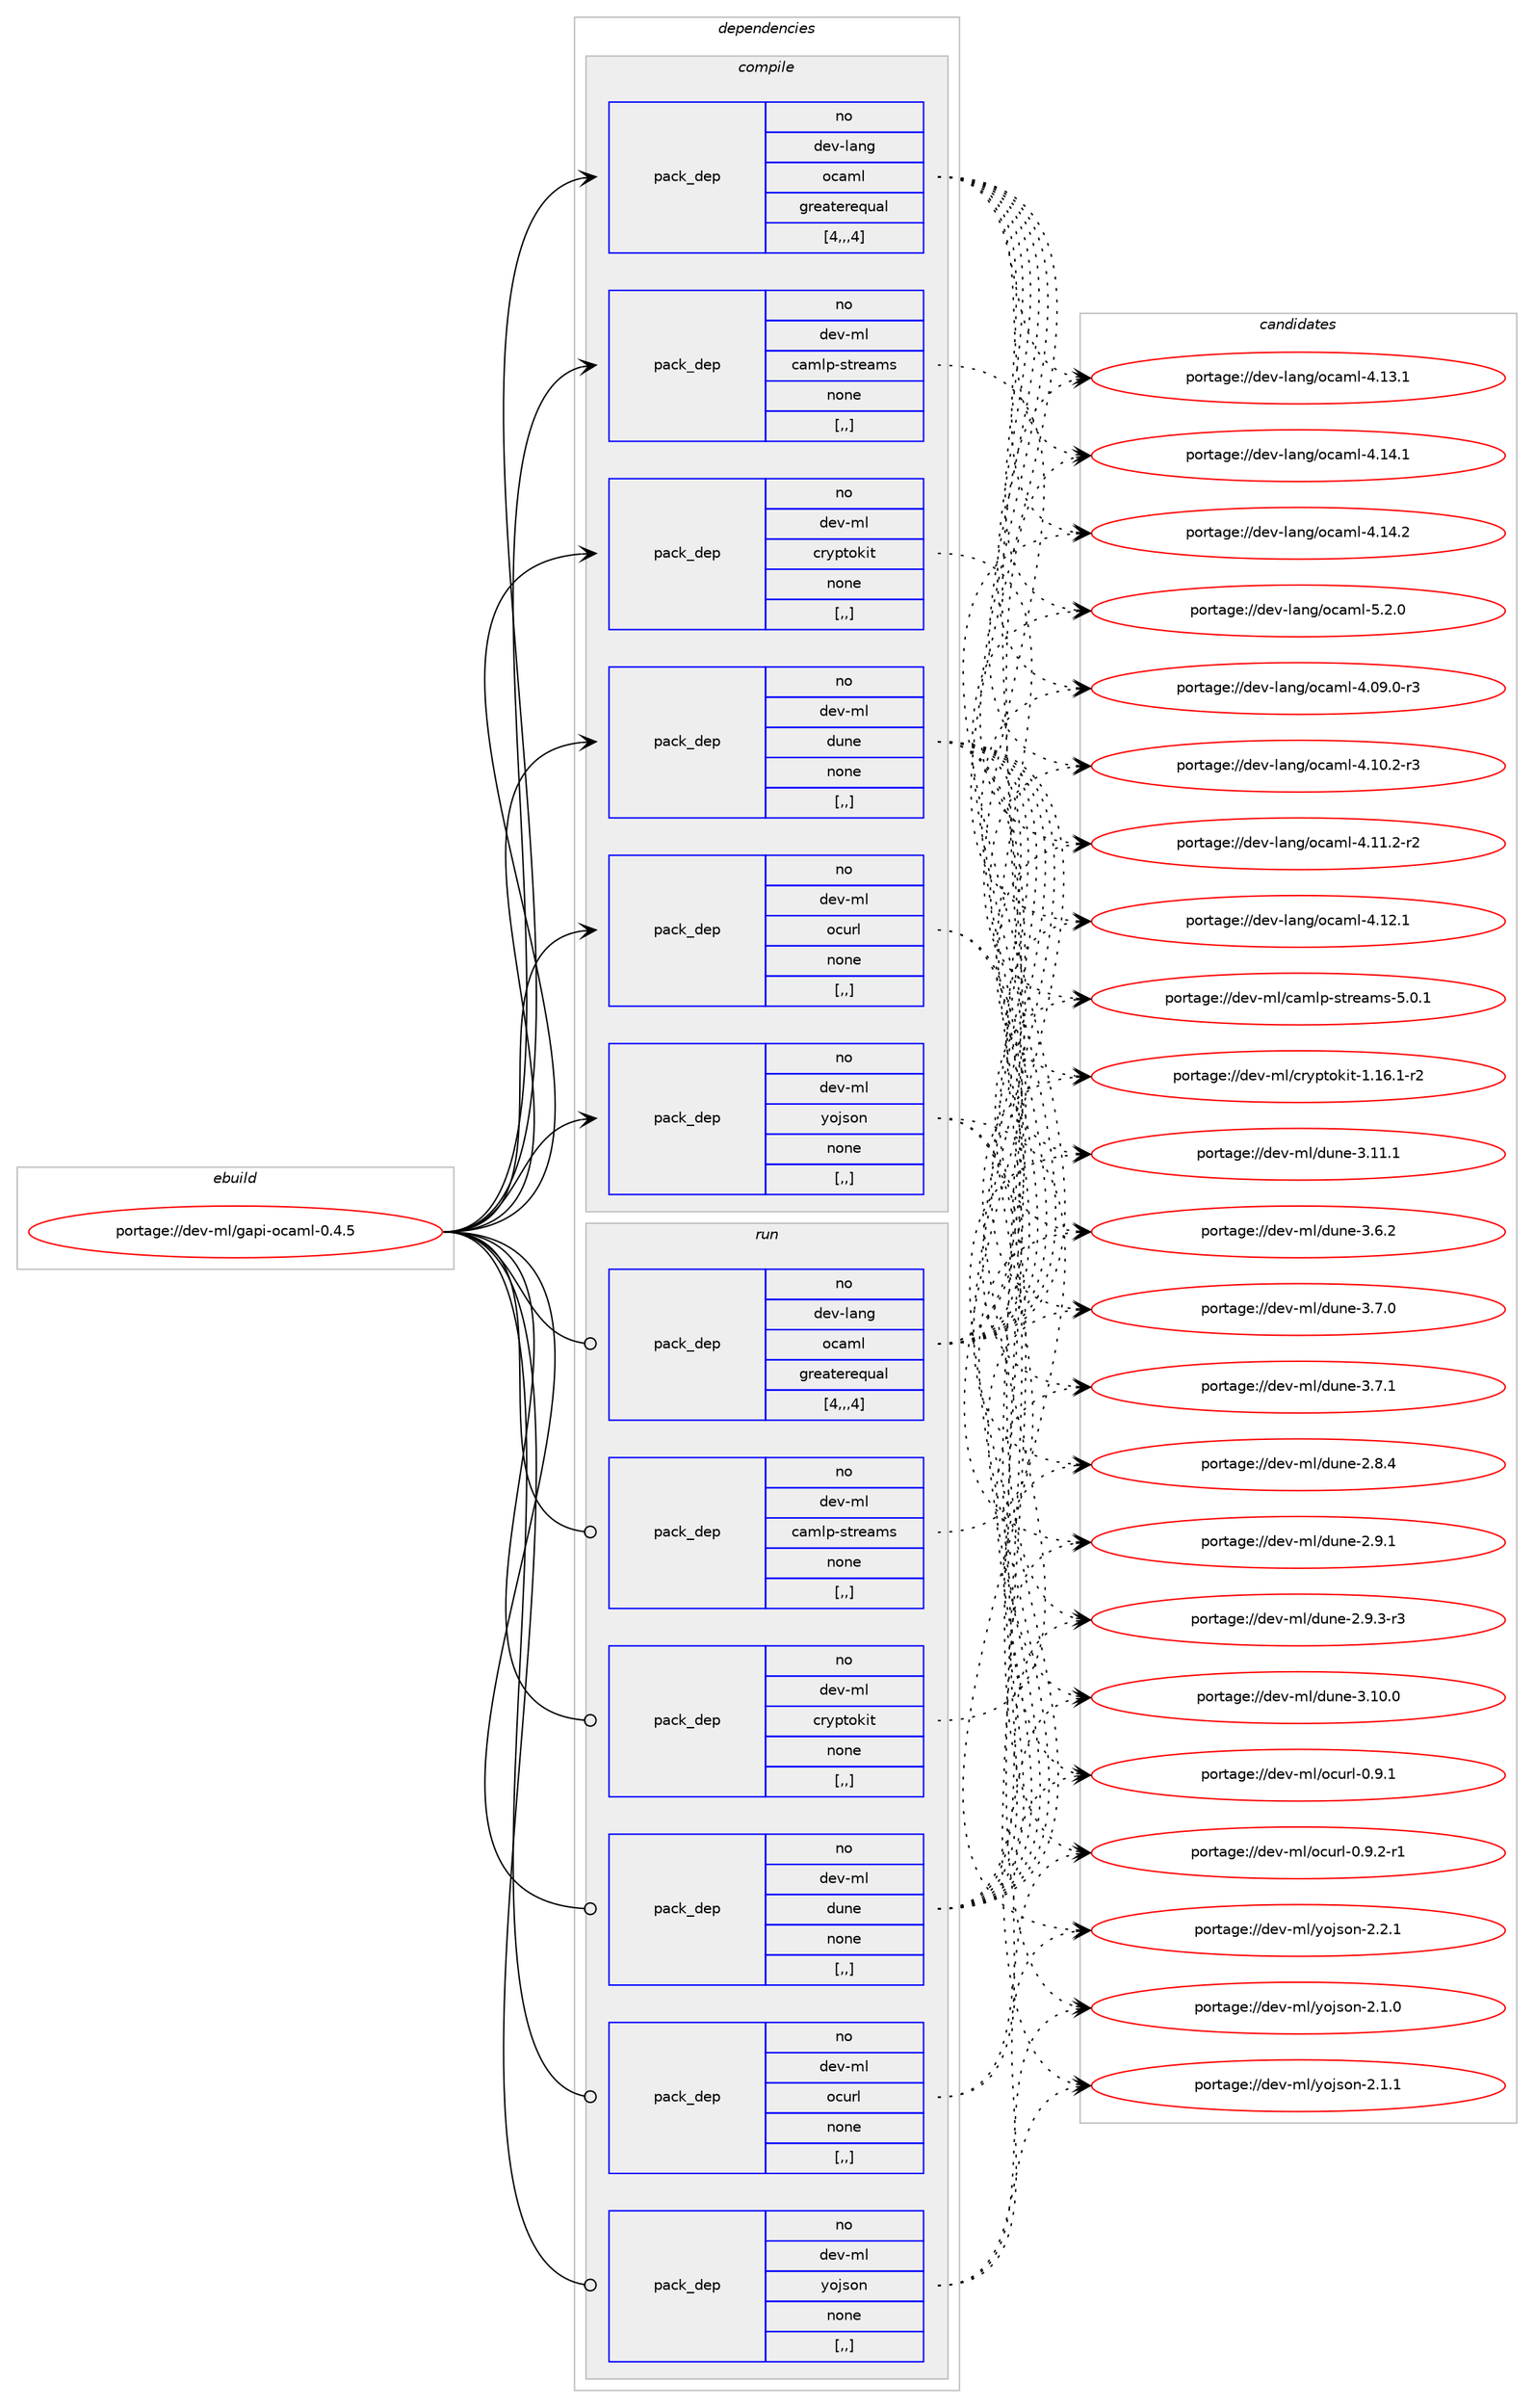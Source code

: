 digraph prolog {

# *************
# Graph options
# *************

newrank=true;
concentrate=true;
compound=true;
graph [rankdir=LR,fontname=Helvetica,fontsize=10,ranksep=1.5];#, ranksep=2.5, nodesep=0.2];
edge  [arrowhead=vee];
node  [fontname=Helvetica,fontsize=10];

# **********
# The ebuild
# **********

subgraph cluster_leftcol {
color=gray;
rank=same;
label=<<i>ebuild</i>>;
id [label="portage://dev-ml/gapi-ocaml-0.4.5", color=red, width=4, href="../dev-ml/gapi-ocaml-0.4.5.svg"];
}

# ****************
# The dependencies
# ****************

subgraph cluster_midcol {
color=gray;
label=<<i>dependencies</i>>;
subgraph cluster_compile {
fillcolor="#eeeeee";
style=filled;
label=<<i>compile</i>>;
subgraph pack86601 {
dependency116255 [label=<<TABLE BORDER="0" CELLBORDER="1" CELLSPACING="0" CELLPADDING="4" WIDTH="220"><TR><TD ROWSPAN="6" CELLPADDING="30">pack_dep</TD></TR><TR><TD WIDTH="110">no</TD></TR><TR><TD>dev-lang</TD></TR><TR><TD>ocaml</TD></TR><TR><TD>greaterequal</TD></TR><TR><TD>[4,,,4]</TD></TR></TABLE>>, shape=none, color=blue];
}
id:e -> dependency116255:w [weight=20,style="solid",arrowhead="vee"];
subgraph pack86602 {
dependency116256 [label=<<TABLE BORDER="0" CELLBORDER="1" CELLSPACING="0" CELLPADDING="4" WIDTH="220"><TR><TD ROWSPAN="6" CELLPADDING="30">pack_dep</TD></TR><TR><TD WIDTH="110">no</TD></TR><TR><TD>dev-ml</TD></TR><TR><TD>camlp-streams</TD></TR><TR><TD>none</TD></TR><TR><TD>[,,]</TD></TR></TABLE>>, shape=none, color=blue];
}
id:e -> dependency116256:w [weight=20,style="solid",arrowhead="vee"];
subgraph pack86603 {
dependency116257 [label=<<TABLE BORDER="0" CELLBORDER="1" CELLSPACING="0" CELLPADDING="4" WIDTH="220"><TR><TD ROWSPAN="6" CELLPADDING="30">pack_dep</TD></TR><TR><TD WIDTH="110">no</TD></TR><TR><TD>dev-ml</TD></TR><TR><TD>cryptokit</TD></TR><TR><TD>none</TD></TR><TR><TD>[,,]</TD></TR></TABLE>>, shape=none, color=blue];
}
id:e -> dependency116257:w [weight=20,style="solid",arrowhead="vee"];
subgraph pack86604 {
dependency116258 [label=<<TABLE BORDER="0" CELLBORDER="1" CELLSPACING="0" CELLPADDING="4" WIDTH="220"><TR><TD ROWSPAN="6" CELLPADDING="30">pack_dep</TD></TR><TR><TD WIDTH="110">no</TD></TR><TR><TD>dev-ml</TD></TR><TR><TD>dune</TD></TR><TR><TD>none</TD></TR><TR><TD>[,,]</TD></TR></TABLE>>, shape=none, color=blue];
}
id:e -> dependency116258:w [weight=20,style="solid",arrowhead="vee"];
subgraph pack86605 {
dependency116259 [label=<<TABLE BORDER="0" CELLBORDER="1" CELLSPACING="0" CELLPADDING="4" WIDTH="220"><TR><TD ROWSPAN="6" CELLPADDING="30">pack_dep</TD></TR><TR><TD WIDTH="110">no</TD></TR><TR><TD>dev-ml</TD></TR><TR><TD>ocurl</TD></TR><TR><TD>none</TD></TR><TR><TD>[,,]</TD></TR></TABLE>>, shape=none, color=blue];
}
id:e -> dependency116259:w [weight=20,style="solid",arrowhead="vee"];
subgraph pack86606 {
dependency116260 [label=<<TABLE BORDER="0" CELLBORDER="1" CELLSPACING="0" CELLPADDING="4" WIDTH="220"><TR><TD ROWSPAN="6" CELLPADDING="30">pack_dep</TD></TR><TR><TD WIDTH="110">no</TD></TR><TR><TD>dev-ml</TD></TR><TR><TD>yojson</TD></TR><TR><TD>none</TD></TR><TR><TD>[,,]</TD></TR></TABLE>>, shape=none, color=blue];
}
id:e -> dependency116260:w [weight=20,style="solid",arrowhead="vee"];
}
subgraph cluster_compileandrun {
fillcolor="#eeeeee";
style=filled;
label=<<i>compile and run</i>>;
}
subgraph cluster_run {
fillcolor="#eeeeee";
style=filled;
label=<<i>run</i>>;
subgraph pack86607 {
dependency116261 [label=<<TABLE BORDER="0" CELLBORDER="1" CELLSPACING="0" CELLPADDING="4" WIDTH="220"><TR><TD ROWSPAN="6" CELLPADDING="30">pack_dep</TD></TR><TR><TD WIDTH="110">no</TD></TR><TR><TD>dev-lang</TD></TR><TR><TD>ocaml</TD></TR><TR><TD>greaterequal</TD></TR><TR><TD>[4,,,4]</TD></TR></TABLE>>, shape=none, color=blue];
}
id:e -> dependency116261:w [weight=20,style="solid",arrowhead="odot"];
subgraph pack86608 {
dependency116262 [label=<<TABLE BORDER="0" CELLBORDER="1" CELLSPACING="0" CELLPADDING="4" WIDTH="220"><TR><TD ROWSPAN="6" CELLPADDING="30">pack_dep</TD></TR><TR><TD WIDTH="110">no</TD></TR><TR><TD>dev-ml</TD></TR><TR><TD>camlp-streams</TD></TR><TR><TD>none</TD></TR><TR><TD>[,,]</TD></TR></TABLE>>, shape=none, color=blue];
}
id:e -> dependency116262:w [weight=20,style="solid",arrowhead="odot"];
subgraph pack86609 {
dependency116263 [label=<<TABLE BORDER="0" CELLBORDER="1" CELLSPACING="0" CELLPADDING="4" WIDTH="220"><TR><TD ROWSPAN="6" CELLPADDING="30">pack_dep</TD></TR><TR><TD WIDTH="110">no</TD></TR><TR><TD>dev-ml</TD></TR><TR><TD>cryptokit</TD></TR><TR><TD>none</TD></TR><TR><TD>[,,]</TD></TR></TABLE>>, shape=none, color=blue];
}
id:e -> dependency116263:w [weight=20,style="solid",arrowhead="odot"];
subgraph pack86610 {
dependency116264 [label=<<TABLE BORDER="0" CELLBORDER="1" CELLSPACING="0" CELLPADDING="4" WIDTH="220"><TR><TD ROWSPAN="6" CELLPADDING="30">pack_dep</TD></TR><TR><TD WIDTH="110">no</TD></TR><TR><TD>dev-ml</TD></TR><TR><TD>dune</TD></TR><TR><TD>none</TD></TR><TR><TD>[,,]</TD></TR></TABLE>>, shape=none, color=blue];
}
id:e -> dependency116264:w [weight=20,style="solid",arrowhead="odot"];
subgraph pack86611 {
dependency116265 [label=<<TABLE BORDER="0" CELLBORDER="1" CELLSPACING="0" CELLPADDING="4" WIDTH="220"><TR><TD ROWSPAN="6" CELLPADDING="30">pack_dep</TD></TR><TR><TD WIDTH="110">no</TD></TR><TR><TD>dev-ml</TD></TR><TR><TD>ocurl</TD></TR><TR><TD>none</TD></TR><TR><TD>[,,]</TD></TR></TABLE>>, shape=none, color=blue];
}
id:e -> dependency116265:w [weight=20,style="solid",arrowhead="odot"];
subgraph pack86612 {
dependency116266 [label=<<TABLE BORDER="0" CELLBORDER="1" CELLSPACING="0" CELLPADDING="4" WIDTH="220"><TR><TD ROWSPAN="6" CELLPADDING="30">pack_dep</TD></TR><TR><TD WIDTH="110">no</TD></TR><TR><TD>dev-ml</TD></TR><TR><TD>yojson</TD></TR><TR><TD>none</TD></TR><TR><TD>[,,]</TD></TR></TABLE>>, shape=none, color=blue];
}
id:e -> dependency116266:w [weight=20,style="solid",arrowhead="odot"];
}
}

# **************
# The candidates
# **************

subgraph cluster_choices {
rank=same;
color=gray;
label=<<i>candidates</i>>;

subgraph choice86601 {
color=black;
nodesep=1;
choice1001011184510897110103471119997109108455246485746484511451 [label="portage://dev-lang/ocaml-4.09.0-r3", color=red, width=4,href="../dev-lang/ocaml-4.09.0-r3.svg"];
choice1001011184510897110103471119997109108455246494846504511451 [label="portage://dev-lang/ocaml-4.10.2-r3", color=red, width=4,href="../dev-lang/ocaml-4.10.2-r3.svg"];
choice1001011184510897110103471119997109108455246494946504511450 [label="portage://dev-lang/ocaml-4.11.2-r2", color=red, width=4,href="../dev-lang/ocaml-4.11.2-r2.svg"];
choice100101118451089711010347111999710910845524649504649 [label="portage://dev-lang/ocaml-4.12.1", color=red, width=4,href="../dev-lang/ocaml-4.12.1.svg"];
choice100101118451089711010347111999710910845524649514649 [label="portage://dev-lang/ocaml-4.13.1", color=red, width=4,href="../dev-lang/ocaml-4.13.1.svg"];
choice100101118451089711010347111999710910845524649524649 [label="portage://dev-lang/ocaml-4.14.1", color=red, width=4,href="../dev-lang/ocaml-4.14.1.svg"];
choice100101118451089711010347111999710910845524649524650 [label="portage://dev-lang/ocaml-4.14.2", color=red, width=4,href="../dev-lang/ocaml-4.14.2.svg"];
choice1001011184510897110103471119997109108455346504648 [label="portage://dev-lang/ocaml-5.2.0", color=red, width=4,href="../dev-lang/ocaml-5.2.0.svg"];
dependency116255:e -> choice1001011184510897110103471119997109108455246485746484511451:w [style=dotted,weight="100"];
dependency116255:e -> choice1001011184510897110103471119997109108455246494846504511451:w [style=dotted,weight="100"];
dependency116255:e -> choice1001011184510897110103471119997109108455246494946504511450:w [style=dotted,weight="100"];
dependency116255:e -> choice100101118451089711010347111999710910845524649504649:w [style=dotted,weight="100"];
dependency116255:e -> choice100101118451089711010347111999710910845524649514649:w [style=dotted,weight="100"];
dependency116255:e -> choice100101118451089711010347111999710910845524649524649:w [style=dotted,weight="100"];
dependency116255:e -> choice100101118451089711010347111999710910845524649524650:w [style=dotted,weight="100"];
dependency116255:e -> choice1001011184510897110103471119997109108455346504648:w [style=dotted,weight="100"];
}
subgraph choice86602 {
color=black;
nodesep=1;
choice100101118451091084799971091081124511511611410197109115455346484649 [label="portage://dev-ml/camlp-streams-5.0.1", color=red, width=4,href="../dev-ml/camlp-streams-5.0.1.svg"];
dependency116256:e -> choice100101118451091084799971091081124511511611410197109115455346484649:w [style=dotted,weight="100"];
}
subgraph choice86603 {
color=black;
nodesep=1;
choice100101118451091084799114121112116111107105116454946495446494511450 [label="portage://dev-ml/cryptokit-1.16.1-r2", color=red, width=4,href="../dev-ml/cryptokit-1.16.1-r2.svg"];
dependency116257:e -> choice100101118451091084799114121112116111107105116454946495446494511450:w [style=dotted,weight="100"];
}
subgraph choice86604 {
color=black;
nodesep=1;
choice1001011184510910847100117110101455046564652 [label="portage://dev-ml/dune-2.8.4", color=red, width=4,href="../dev-ml/dune-2.8.4.svg"];
choice1001011184510910847100117110101455046574649 [label="portage://dev-ml/dune-2.9.1", color=red, width=4,href="../dev-ml/dune-2.9.1.svg"];
choice10010111845109108471001171101014550465746514511451 [label="portage://dev-ml/dune-2.9.3-r3", color=red, width=4,href="../dev-ml/dune-2.9.3-r3.svg"];
choice100101118451091084710011711010145514649484648 [label="portage://dev-ml/dune-3.10.0", color=red, width=4,href="../dev-ml/dune-3.10.0.svg"];
choice100101118451091084710011711010145514649494649 [label="portage://dev-ml/dune-3.11.1", color=red, width=4,href="../dev-ml/dune-3.11.1.svg"];
choice1001011184510910847100117110101455146544650 [label="portage://dev-ml/dune-3.6.2", color=red, width=4,href="../dev-ml/dune-3.6.2.svg"];
choice1001011184510910847100117110101455146554648 [label="portage://dev-ml/dune-3.7.0", color=red, width=4,href="../dev-ml/dune-3.7.0.svg"];
choice1001011184510910847100117110101455146554649 [label="portage://dev-ml/dune-3.7.1", color=red, width=4,href="../dev-ml/dune-3.7.1.svg"];
dependency116258:e -> choice1001011184510910847100117110101455046564652:w [style=dotted,weight="100"];
dependency116258:e -> choice1001011184510910847100117110101455046574649:w [style=dotted,weight="100"];
dependency116258:e -> choice10010111845109108471001171101014550465746514511451:w [style=dotted,weight="100"];
dependency116258:e -> choice100101118451091084710011711010145514649484648:w [style=dotted,weight="100"];
dependency116258:e -> choice100101118451091084710011711010145514649494649:w [style=dotted,weight="100"];
dependency116258:e -> choice1001011184510910847100117110101455146544650:w [style=dotted,weight="100"];
dependency116258:e -> choice1001011184510910847100117110101455146554648:w [style=dotted,weight="100"];
dependency116258:e -> choice1001011184510910847100117110101455146554649:w [style=dotted,weight="100"];
}
subgraph choice86605 {
color=black;
nodesep=1;
choice100101118451091084711199117114108454846574649 [label="portage://dev-ml/ocurl-0.9.1", color=red, width=4,href="../dev-ml/ocurl-0.9.1.svg"];
choice1001011184510910847111991171141084548465746504511449 [label="portage://dev-ml/ocurl-0.9.2-r1", color=red, width=4,href="../dev-ml/ocurl-0.9.2-r1.svg"];
dependency116259:e -> choice100101118451091084711199117114108454846574649:w [style=dotted,weight="100"];
dependency116259:e -> choice1001011184510910847111991171141084548465746504511449:w [style=dotted,weight="100"];
}
subgraph choice86606 {
color=black;
nodesep=1;
choice1001011184510910847121111106115111110455046494648 [label="portage://dev-ml/yojson-2.1.0", color=red, width=4,href="../dev-ml/yojson-2.1.0.svg"];
choice1001011184510910847121111106115111110455046494649 [label="portage://dev-ml/yojson-2.1.1", color=red, width=4,href="../dev-ml/yojson-2.1.1.svg"];
choice1001011184510910847121111106115111110455046504649 [label="portage://dev-ml/yojson-2.2.1", color=red, width=4,href="../dev-ml/yojson-2.2.1.svg"];
dependency116260:e -> choice1001011184510910847121111106115111110455046494648:w [style=dotted,weight="100"];
dependency116260:e -> choice1001011184510910847121111106115111110455046494649:w [style=dotted,weight="100"];
dependency116260:e -> choice1001011184510910847121111106115111110455046504649:w [style=dotted,weight="100"];
}
subgraph choice86607 {
color=black;
nodesep=1;
choice1001011184510897110103471119997109108455246485746484511451 [label="portage://dev-lang/ocaml-4.09.0-r3", color=red, width=4,href="../dev-lang/ocaml-4.09.0-r3.svg"];
choice1001011184510897110103471119997109108455246494846504511451 [label="portage://dev-lang/ocaml-4.10.2-r3", color=red, width=4,href="../dev-lang/ocaml-4.10.2-r3.svg"];
choice1001011184510897110103471119997109108455246494946504511450 [label="portage://dev-lang/ocaml-4.11.2-r2", color=red, width=4,href="../dev-lang/ocaml-4.11.2-r2.svg"];
choice100101118451089711010347111999710910845524649504649 [label="portage://dev-lang/ocaml-4.12.1", color=red, width=4,href="../dev-lang/ocaml-4.12.1.svg"];
choice100101118451089711010347111999710910845524649514649 [label="portage://dev-lang/ocaml-4.13.1", color=red, width=4,href="../dev-lang/ocaml-4.13.1.svg"];
choice100101118451089711010347111999710910845524649524649 [label="portage://dev-lang/ocaml-4.14.1", color=red, width=4,href="../dev-lang/ocaml-4.14.1.svg"];
choice100101118451089711010347111999710910845524649524650 [label="portage://dev-lang/ocaml-4.14.2", color=red, width=4,href="../dev-lang/ocaml-4.14.2.svg"];
choice1001011184510897110103471119997109108455346504648 [label="portage://dev-lang/ocaml-5.2.0", color=red, width=4,href="../dev-lang/ocaml-5.2.0.svg"];
dependency116261:e -> choice1001011184510897110103471119997109108455246485746484511451:w [style=dotted,weight="100"];
dependency116261:e -> choice1001011184510897110103471119997109108455246494846504511451:w [style=dotted,weight="100"];
dependency116261:e -> choice1001011184510897110103471119997109108455246494946504511450:w [style=dotted,weight="100"];
dependency116261:e -> choice100101118451089711010347111999710910845524649504649:w [style=dotted,weight="100"];
dependency116261:e -> choice100101118451089711010347111999710910845524649514649:w [style=dotted,weight="100"];
dependency116261:e -> choice100101118451089711010347111999710910845524649524649:w [style=dotted,weight="100"];
dependency116261:e -> choice100101118451089711010347111999710910845524649524650:w [style=dotted,weight="100"];
dependency116261:e -> choice1001011184510897110103471119997109108455346504648:w [style=dotted,weight="100"];
}
subgraph choice86608 {
color=black;
nodesep=1;
choice100101118451091084799971091081124511511611410197109115455346484649 [label="portage://dev-ml/camlp-streams-5.0.1", color=red, width=4,href="../dev-ml/camlp-streams-5.0.1.svg"];
dependency116262:e -> choice100101118451091084799971091081124511511611410197109115455346484649:w [style=dotted,weight="100"];
}
subgraph choice86609 {
color=black;
nodesep=1;
choice100101118451091084799114121112116111107105116454946495446494511450 [label="portage://dev-ml/cryptokit-1.16.1-r2", color=red, width=4,href="../dev-ml/cryptokit-1.16.1-r2.svg"];
dependency116263:e -> choice100101118451091084799114121112116111107105116454946495446494511450:w [style=dotted,weight="100"];
}
subgraph choice86610 {
color=black;
nodesep=1;
choice1001011184510910847100117110101455046564652 [label="portage://dev-ml/dune-2.8.4", color=red, width=4,href="../dev-ml/dune-2.8.4.svg"];
choice1001011184510910847100117110101455046574649 [label="portage://dev-ml/dune-2.9.1", color=red, width=4,href="../dev-ml/dune-2.9.1.svg"];
choice10010111845109108471001171101014550465746514511451 [label="portage://dev-ml/dune-2.9.3-r3", color=red, width=4,href="../dev-ml/dune-2.9.3-r3.svg"];
choice100101118451091084710011711010145514649484648 [label="portage://dev-ml/dune-3.10.0", color=red, width=4,href="../dev-ml/dune-3.10.0.svg"];
choice100101118451091084710011711010145514649494649 [label="portage://dev-ml/dune-3.11.1", color=red, width=4,href="../dev-ml/dune-3.11.1.svg"];
choice1001011184510910847100117110101455146544650 [label="portage://dev-ml/dune-3.6.2", color=red, width=4,href="../dev-ml/dune-3.6.2.svg"];
choice1001011184510910847100117110101455146554648 [label="portage://dev-ml/dune-3.7.0", color=red, width=4,href="../dev-ml/dune-3.7.0.svg"];
choice1001011184510910847100117110101455146554649 [label="portage://dev-ml/dune-3.7.1", color=red, width=4,href="../dev-ml/dune-3.7.1.svg"];
dependency116264:e -> choice1001011184510910847100117110101455046564652:w [style=dotted,weight="100"];
dependency116264:e -> choice1001011184510910847100117110101455046574649:w [style=dotted,weight="100"];
dependency116264:e -> choice10010111845109108471001171101014550465746514511451:w [style=dotted,weight="100"];
dependency116264:e -> choice100101118451091084710011711010145514649484648:w [style=dotted,weight="100"];
dependency116264:e -> choice100101118451091084710011711010145514649494649:w [style=dotted,weight="100"];
dependency116264:e -> choice1001011184510910847100117110101455146544650:w [style=dotted,weight="100"];
dependency116264:e -> choice1001011184510910847100117110101455146554648:w [style=dotted,weight="100"];
dependency116264:e -> choice1001011184510910847100117110101455146554649:w [style=dotted,weight="100"];
}
subgraph choice86611 {
color=black;
nodesep=1;
choice100101118451091084711199117114108454846574649 [label="portage://dev-ml/ocurl-0.9.1", color=red, width=4,href="../dev-ml/ocurl-0.9.1.svg"];
choice1001011184510910847111991171141084548465746504511449 [label="portage://dev-ml/ocurl-0.9.2-r1", color=red, width=4,href="../dev-ml/ocurl-0.9.2-r1.svg"];
dependency116265:e -> choice100101118451091084711199117114108454846574649:w [style=dotted,weight="100"];
dependency116265:e -> choice1001011184510910847111991171141084548465746504511449:w [style=dotted,weight="100"];
}
subgraph choice86612 {
color=black;
nodesep=1;
choice1001011184510910847121111106115111110455046494648 [label="portage://dev-ml/yojson-2.1.0", color=red, width=4,href="../dev-ml/yojson-2.1.0.svg"];
choice1001011184510910847121111106115111110455046494649 [label="portage://dev-ml/yojson-2.1.1", color=red, width=4,href="../dev-ml/yojson-2.1.1.svg"];
choice1001011184510910847121111106115111110455046504649 [label="portage://dev-ml/yojson-2.2.1", color=red, width=4,href="../dev-ml/yojson-2.2.1.svg"];
dependency116266:e -> choice1001011184510910847121111106115111110455046494648:w [style=dotted,weight="100"];
dependency116266:e -> choice1001011184510910847121111106115111110455046494649:w [style=dotted,weight="100"];
dependency116266:e -> choice1001011184510910847121111106115111110455046504649:w [style=dotted,weight="100"];
}
}

}
